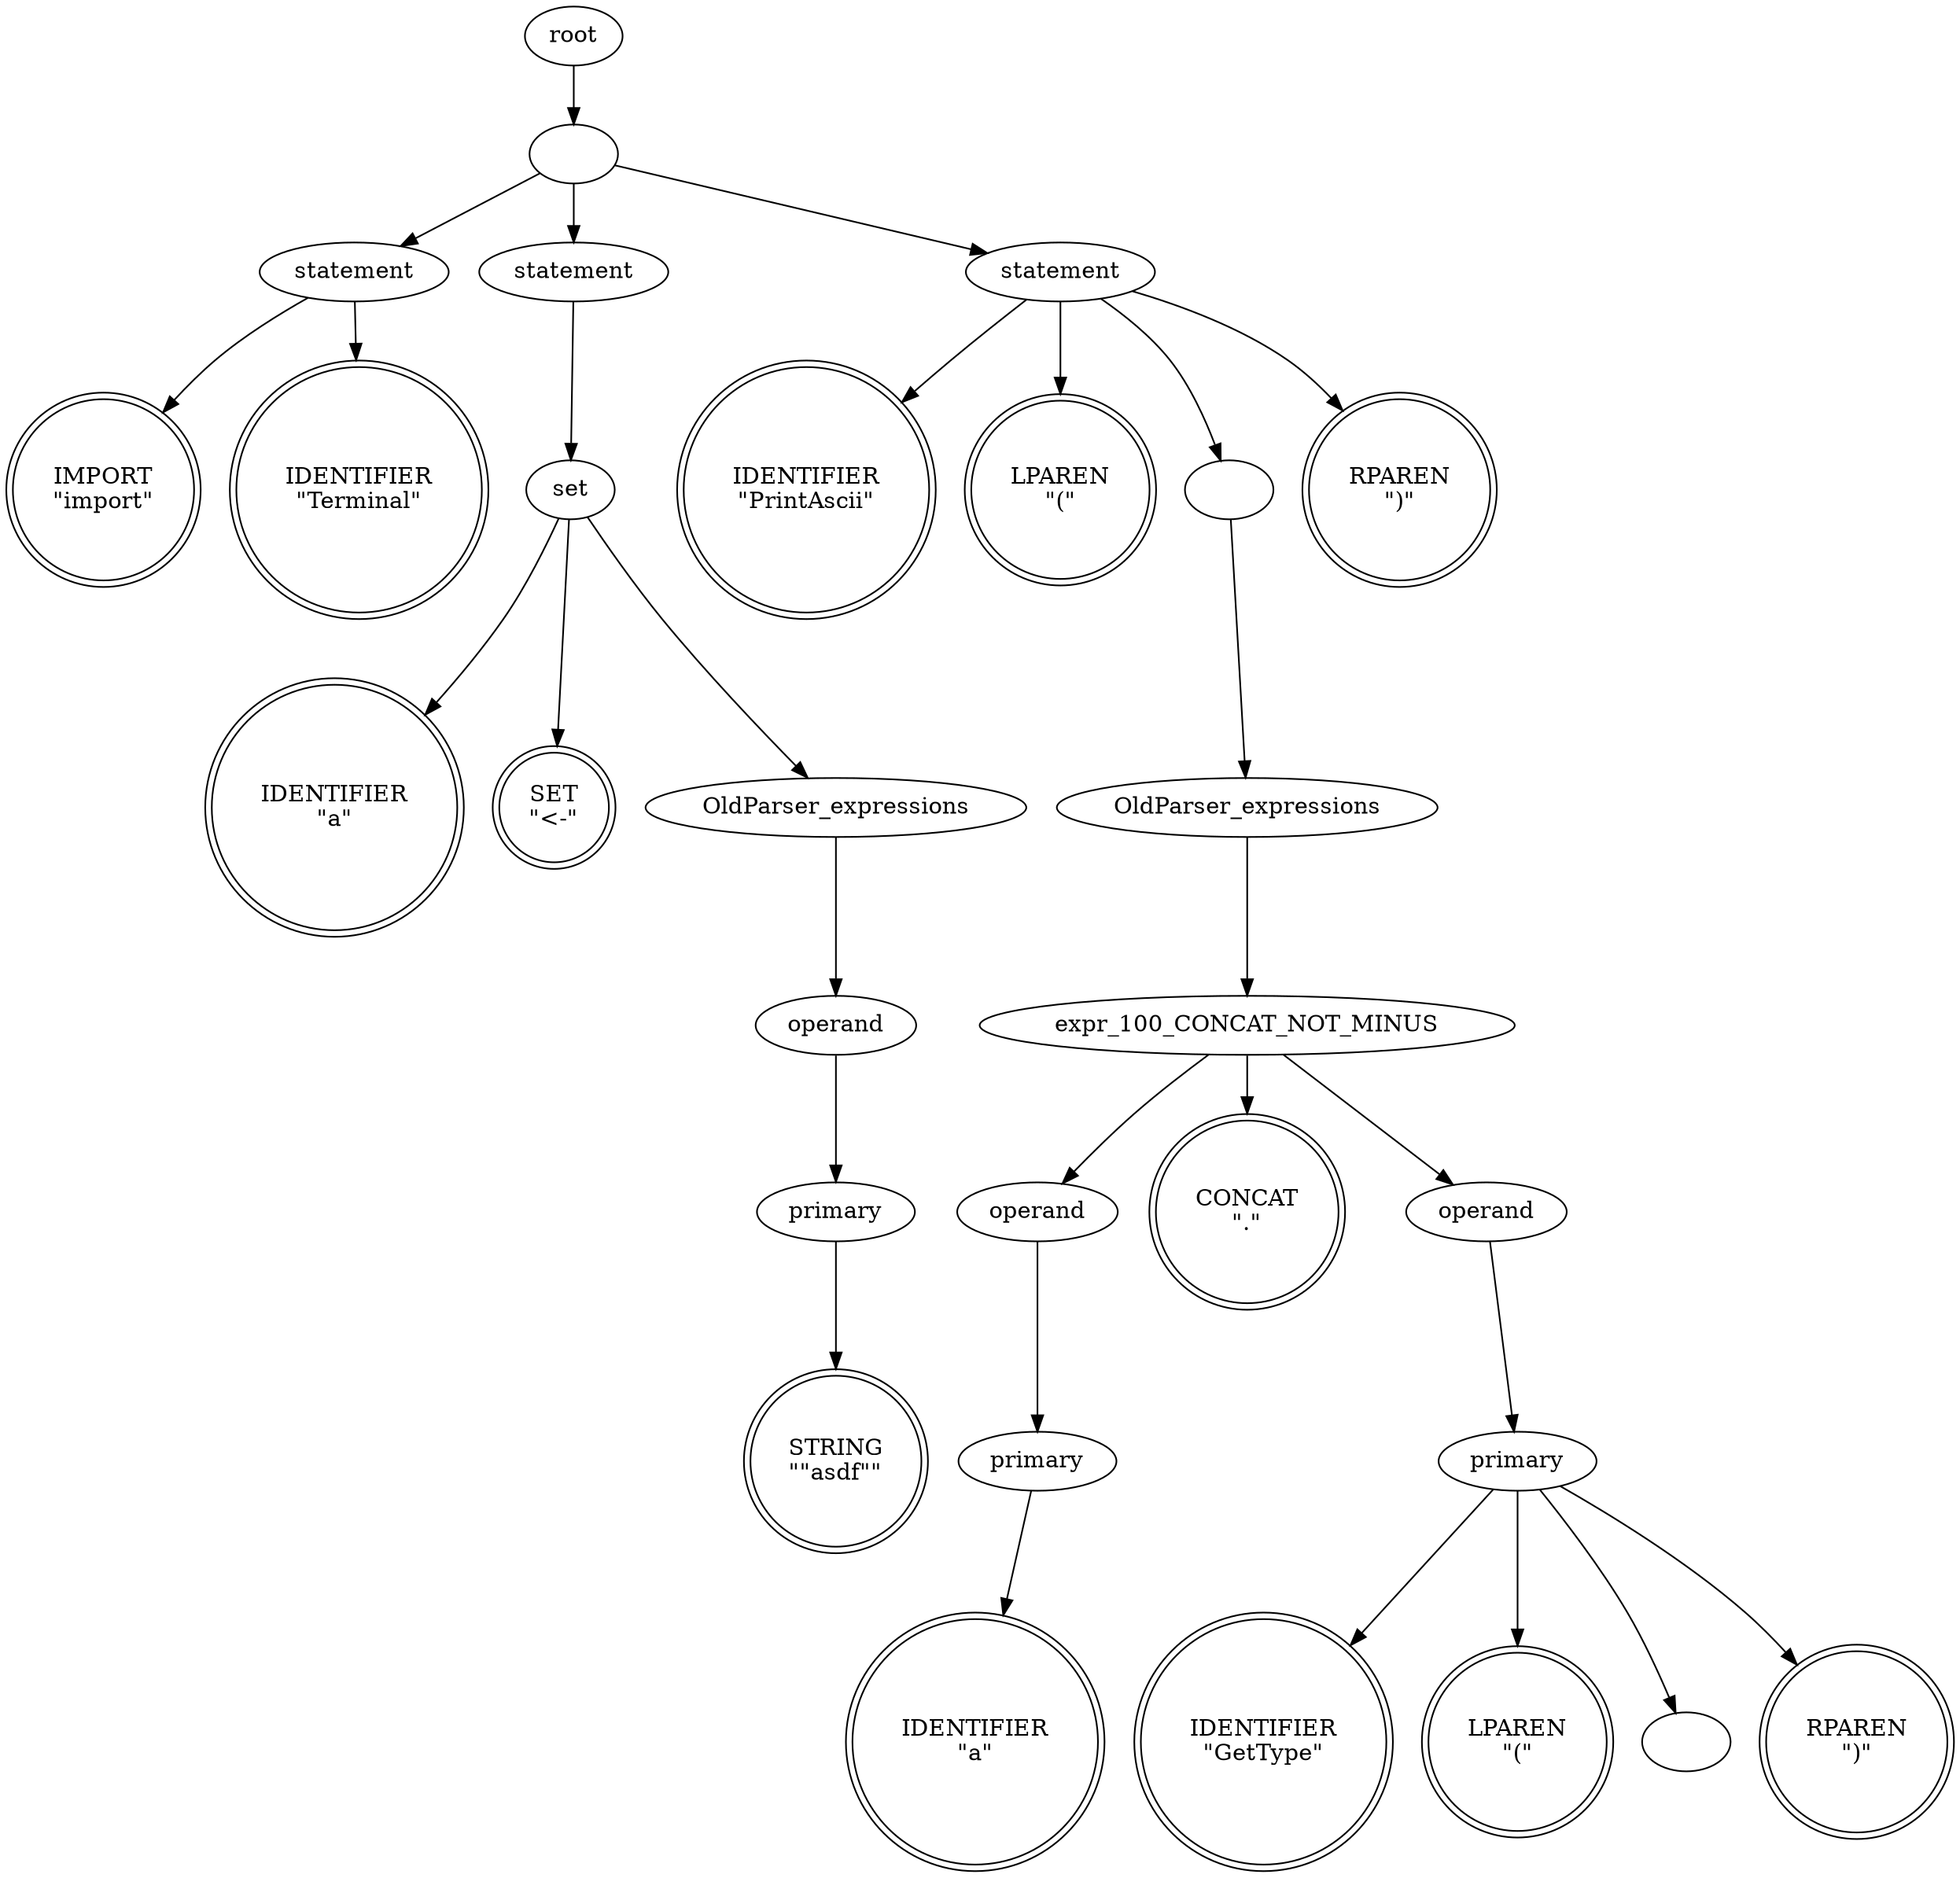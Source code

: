 digraph syntaxtree {
0 [  label="IMPORT
\"import\"" shape=doublecircle height=0.50]
1 [  label="IDENTIFIER
\"Terminal\"" shape=doublecircle height=0.50]
2 [  label="statement" shape=ellipse fontcolor=black height=0.50]
2 [  label="statement" shape=ellipse fontcolor=black height=0.50]
3 [  label="IDENTIFIER
\"a\"" shape=doublecircle height=0.50]
4 [  label="SET
\"<-\"" shape=doublecircle height=0.50]
5 [  label="STRING
\"\"asdf\"\"" shape=doublecircle height=0.50]
6 [  label="primary" shape=ellipse fontcolor=black height=0.50]
6 [  label="primary" shape=ellipse fontcolor=black height=0.50]
7 [  label="operand" shape=ellipse fontcolor=black height=0.50]
7 [  label="operand" shape=ellipse fontcolor=black height=0.50]
8 [  label="OldParser_expressions" shape=ellipse fontcolor=black height=0.50]
8 [  label="OldParser_expressions" shape=ellipse fontcolor=black height=0.50]
9 [  label="set" shape=ellipse fontcolor=black height=0.50]
9 [  label="set" shape=ellipse fontcolor=black height=0.50]
10 [  label="statement" shape=ellipse fontcolor=black height=0.50]
10 [  label="statement" shape=ellipse fontcolor=black height=0.50]
11 [  label="IDENTIFIER
\"PrintAscii\"" shape=doublecircle height=0.50]
12 [  label="LPAREN
\"(\"" shape=doublecircle height=0.50]
13 [  label="IDENTIFIER
\"a\"" shape=doublecircle height=0.50]
14 [  label="primary" shape=ellipse fontcolor=black height=0.50]
14 [  label="primary" shape=ellipse fontcolor=black height=0.50]
15 [  label="operand" shape=ellipse fontcolor=black height=0.50]
15 [  label="operand" shape=ellipse fontcolor=black height=0.50]
16 [  label="CONCAT
\".\"" shape=doublecircle height=0.50]
17 [  label="IDENTIFIER
\"GetType\"" shape=doublecircle height=0.50]
18 [  label="LPAREN
\"(\"" shape=doublecircle height=0.50]
19 [  label="" shape=ellipse fontcolor=black height=0.50]
19 [  label="" shape=ellipse fontcolor=black height=0.50]
20 [  label="RPAREN
\")\"" shape=doublecircle height=0.50]
21 [  label="primary" shape=ellipse fontcolor=black height=0.50]
21 [  label="primary" shape=ellipse fontcolor=black height=0.50]
22 [  label="operand" shape=ellipse fontcolor=black height=0.50]
22 [  label="operand" shape=ellipse fontcolor=black height=0.50]
23 [  label="expr_100_CONCAT_NOT_MINUS" shape=ellipse fontcolor=black height=0.50]
23 [  label="expr_100_CONCAT_NOT_MINUS" shape=ellipse fontcolor=black height=0.50]
24 [  label="OldParser_expressions" shape=ellipse fontcolor=black height=0.50]
24 [  label="OldParser_expressions" shape=ellipse fontcolor=black height=0.50]
25 [  label="" shape=ellipse fontcolor=black height=0.50]
25 [  label="" shape=ellipse fontcolor=black height=0.50]
26 [  label="RPAREN
\")\"" shape=doublecircle height=0.50]
27 [  label="statement" shape=ellipse fontcolor=black height=0.50]
27 [  label="statement" shape=ellipse fontcolor=black height=0.50]
28 [  label="" shape=ellipse fontcolor=black height=0.50]
28 [  label="" shape=ellipse fontcolor=black height=0.50]
29 [  label="root" shape=ellipse fontcolor=black height=0.50]
29 [  label="root" shape=ellipse fontcolor=black height=0.50]
2->0 [  arrowshape=none];
2->1 [  arrowshape=none];
6->5 [  arrowshape=none];
7->6 [  arrowshape=none];
8->7 [  arrowshape=none];
9->3 [  arrowshape=none];
9->4 [  arrowshape=none];
9->8 [  arrowshape=none];
10->9 [  arrowshape=none];
14->13 [  arrowshape=none];
15->14 [  arrowshape=none];
21->17 [  arrowshape=none];
21->18 [  arrowshape=none];
21->19 [  arrowshape=none];
21->20 [  arrowshape=none];
22->21 [  arrowshape=none];
23->15 [  arrowshape=none];
23->16 [  arrowshape=none];
23->22 [  arrowshape=none];
24->23 [  arrowshape=none];
25->24 [  arrowshape=none];
27->11 [  arrowshape=none];
27->12 [  arrowshape=none];
27->25 [  arrowshape=none];
27->26 [  arrowshape=none];
28->2 [  arrowshape=none];
28->10 [  arrowshape=none];
28->27 [  arrowshape=none];
29->28 [  arrowshape=none];
}
